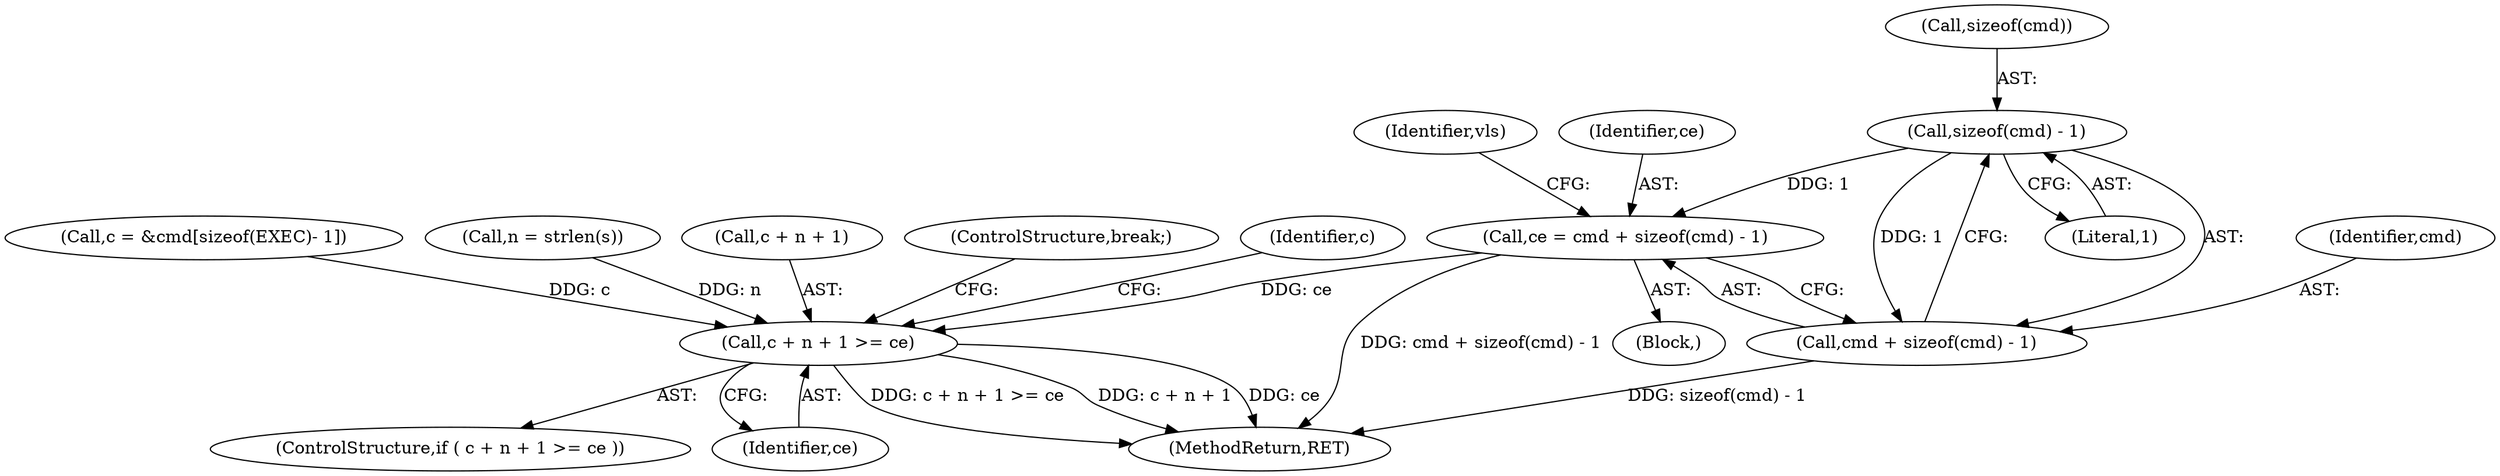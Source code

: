digraph "0_picocom_1ebc60b20fbe9a02436d5cbbf8951714e749ddb1_0@API" {
"1000268" [label="(Call,sizeof(cmd) - 1)"];
"1000264" [label="(Call,ce = cmd + sizeof(cmd) - 1)"];
"1000281" [label="(Call,c + n + 1 >= ce)"];
"1000266" [label="(Call,cmd + sizeof(cmd) - 1)"];
"1000281" [label="(Call,c + n + 1 >= ce)"];
"1000290" [label="(Identifier,c)"];
"1000255" [label="(Call,c = &cmd[sizeof(EXEC)- 1])"];
"1000267" [label="(Identifier,cmd)"];
"1000246" [label="(Block,)"];
"1000280" [label="(ControlStructure,if ( c + n + 1 >= ce ))"];
"1000268" [label="(Call,sizeof(cmd) - 1)"];
"1000269" [label="(Call,sizeof(cmd))"];
"1000273" [label="(Identifier,vls)"];
"1000265" [label="(Identifier,ce)"];
"1000331" [label="(MethodReturn,RET)"];
"1000266" [label="(Call,cmd + sizeof(cmd) - 1)"];
"1000287" [label="(Identifier,ce)"];
"1000271" [label="(Literal,1)"];
"1000276" [label="(Call,n = strlen(s))"];
"1000264" [label="(Call,ce = cmd + sizeof(cmd) - 1)"];
"1000282" [label="(Call,c + n + 1)"];
"1000288" [label="(ControlStructure,break;)"];
"1000268" -> "1000266"  [label="AST: "];
"1000268" -> "1000271"  [label="CFG: "];
"1000269" -> "1000268"  [label="AST: "];
"1000271" -> "1000268"  [label="AST: "];
"1000266" -> "1000268"  [label="CFG: "];
"1000268" -> "1000264"  [label="DDG: 1"];
"1000268" -> "1000266"  [label="DDG: 1"];
"1000264" -> "1000246"  [label="AST: "];
"1000264" -> "1000266"  [label="CFG: "];
"1000265" -> "1000264"  [label="AST: "];
"1000266" -> "1000264"  [label="AST: "];
"1000273" -> "1000264"  [label="CFG: "];
"1000264" -> "1000331"  [label="DDG: cmd + sizeof(cmd) - 1"];
"1000264" -> "1000281"  [label="DDG: ce"];
"1000281" -> "1000280"  [label="AST: "];
"1000281" -> "1000287"  [label="CFG: "];
"1000282" -> "1000281"  [label="AST: "];
"1000287" -> "1000281"  [label="AST: "];
"1000288" -> "1000281"  [label="CFG: "];
"1000290" -> "1000281"  [label="CFG: "];
"1000281" -> "1000331"  [label="DDG: c + n + 1"];
"1000281" -> "1000331"  [label="DDG: ce"];
"1000281" -> "1000331"  [label="DDG: c + n + 1 >= ce"];
"1000255" -> "1000281"  [label="DDG: c"];
"1000276" -> "1000281"  [label="DDG: n"];
"1000267" -> "1000266"  [label="AST: "];
"1000266" -> "1000331"  [label="DDG: sizeof(cmd) - 1"];
}

